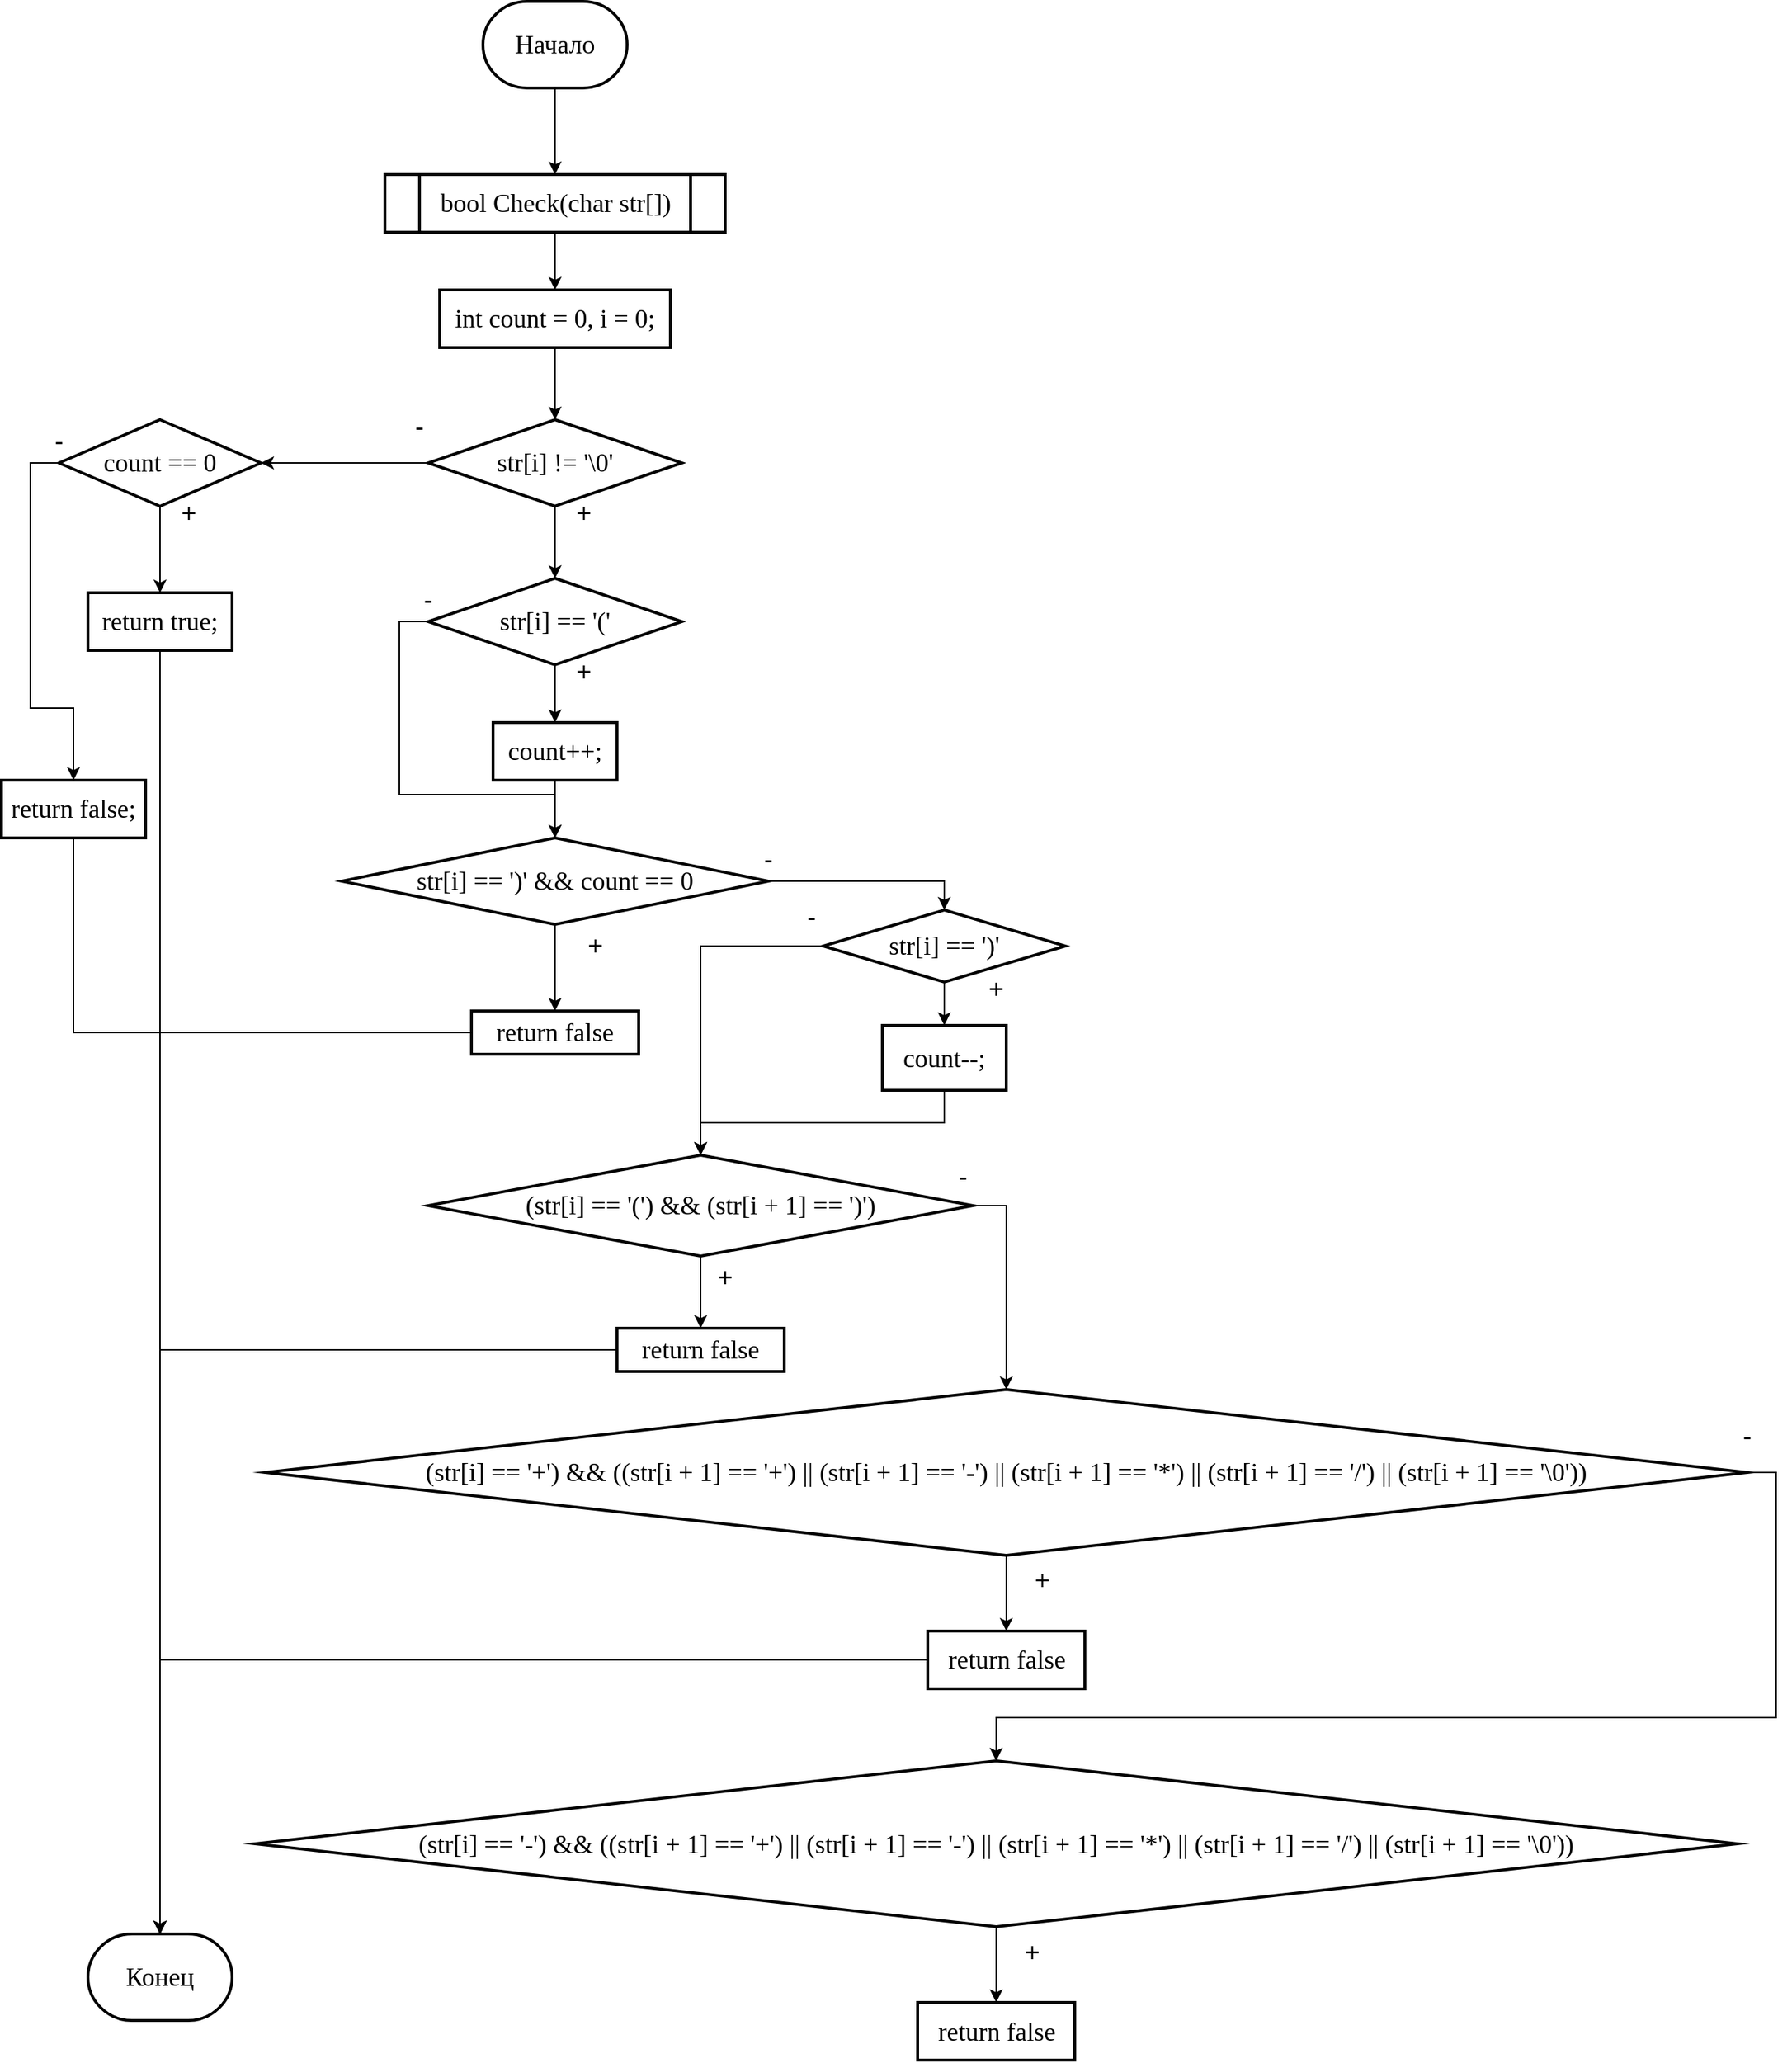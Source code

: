 <mxfile version="24.4.9" type="device">
  <diagram id="9NvsZzeGLIv1YQIoC0Jp" name="Страница — 1">
    <mxGraphModel dx="1050" dy="522" grid="1" gridSize="10" guides="1" tooltips="1" connect="1" arrows="1" fold="1" page="1" pageScale="1" pageWidth="827" pageHeight="1169" math="0" shadow="0">
      <root>
        <mxCell id="0" />
        <mxCell id="1" parent="0" />
        <mxCell id="hxs1HQyiov53BDlG8X9d-4" value="" style="edgeStyle=orthogonalEdgeStyle;rounded=0;orthogonalLoop=1;jettySize=auto;html=1;" edge="1" parent="1" source="hxs1HQyiov53BDlG8X9d-1" target="hxs1HQyiov53BDlG8X9d-3">
          <mxGeometry relative="1" as="geometry" />
        </mxCell>
        <mxCell id="hxs1HQyiov53BDlG8X9d-1" value="Начало" style="strokeWidth=2;html=1;shape=mxgraph.flowchart.terminator;whiteSpace=wrap;fontSize=18;fontFamily=Times New Roman;" vertex="1" parent="1">
          <mxGeometry x="364" y="10" width="100" height="60" as="geometry" />
        </mxCell>
        <mxCell id="hxs1HQyiov53BDlG8X9d-2" value="Конец" style="strokeWidth=2;html=1;shape=mxgraph.flowchart.terminator;whiteSpace=wrap;fontSize=18;fontFamily=Times New Roman;" vertex="1" parent="1">
          <mxGeometry x="90" y="1350" width="100" height="60" as="geometry" />
        </mxCell>
        <mxCell id="hxs1HQyiov53BDlG8X9d-6" value="" style="edgeStyle=orthogonalEdgeStyle;rounded=0;orthogonalLoop=1;jettySize=auto;html=1;" edge="1" parent="1" source="hxs1HQyiov53BDlG8X9d-3" target="hxs1HQyiov53BDlG8X9d-5">
          <mxGeometry relative="1" as="geometry" />
        </mxCell>
        <mxCell id="hxs1HQyiov53BDlG8X9d-3" value="bool Check(char str[])" style="shape=process;whiteSpace=wrap;html=1;backgroundOutline=1;fontSize=18;fontFamily=Times New Roman;strokeWidth=2;" vertex="1" parent="1">
          <mxGeometry x="296" y="130" width="236" height="40" as="geometry" />
        </mxCell>
        <mxCell id="hxs1HQyiov53BDlG8X9d-8" value="" style="edgeStyle=orthogonalEdgeStyle;rounded=0;orthogonalLoop=1;jettySize=auto;html=1;" edge="1" parent="1" source="hxs1HQyiov53BDlG8X9d-5" target="hxs1HQyiov53BDlG8X9d-7">
          <mxGeometry relative="1" as="geometry" />
        </mxCell>
        <mxCell id="hxs1HQyiov53BDlG8X9d-5" value="int count = 0, i = 0;" style="whiteSpace=wrap;html=1;fontSize=18;fontFamily=Times New Roman;strokeWidth=2;" vertex="1" parent="1">
          <mxGeometry x="334" y="210" width="160" height="40" as="geometry" />
        </mxCell>
        <mxCell id="hxs1HQyiov53BDlG8X9d-12" value="" style="edgeStyle=orthogonalEdgeStyle;rounded=0;orthogonalLoop=1;jettySize=auto;html=1;" edge="1" parent="1" source="hxs1HQyiov53BDlG8X9d-7" target="hxs1HQyiov53BDlG8X9d-11">
          <mxGeometry relative="1" as="geometry" />
        </mxCell>
        <mxCell id="hxs1HQyiov53BDlG8X9d-22" value="" style="edgeStyle=orthogonalEdgeStyle;rounded=0;orthogonalLoop=1;jettySize=auto;html=1;" edge="1" parent="1" source="hxs1HQyiov53BDlG8X9d-7" target="hxs1HQyiov53BDlG8X9d-21">
          <mxGeometry relative="1" as="geometry" />
        </mxCell>
        <mxCell id="hxs1HQyiov53BDlG8X9d-7" value="str[i] != &#39;\0&#39;" style="rhombus;whiteSpace=wrap;html=1;fontSize=18;fontFamily=Times New Roman;strokeWidth=2;" vertex="1" parent="1">
          <mxGeometry x="326" y="300" width="176" height="60" as="geometry" />
        </mxCell>
        <mxCell id="hxs1HQyiov53BDlG8X9d-9" value="-" style="text;html=1;align=center;verticalAlign=middle;whiteSpace=wrap;rounded=0;fontSize=18;" vertex="1" parent="1">
          <mxGeometry x="40" y="300" width="60" height="30" as="geometry" />
        </mxCell>
        <mxCell id="hxs1HQyiov53BDlG8X9d-10" value="-" style="text;html=1;align=center;verticalAlign=middle;whiteSpace=wrap;rounded=0;fontSize=18;" vertex="1" parent="1">
          <mxGeometry x="290" y="290" width="60" height="30" as="geometry" />
        </mxCell>
        <mxCell id="hxs1HQyiov53BDlG8X9d-15" value="" style="edgeStyle=orthogonalEdgeStyle;rounded=0;orthogonalLoop=1;jettySize=auto;html=1;" edge="1" parent="1" source="hxs1HQyiov53BDlG8X9d-11" target="hxs1HQyiov53BDlG8X9d-14">
          <mxGeometry relative="1" as="geometry" />
        </mxCell>
        <mxCell id="hxs1HQyiov53BDlG8X9d-31" style="edgeStyle=orthogonalEdgeStyle;rounded=0;orthogonalLoop=1;jettySize=auto;html=1;entryX=0.5;entryY=0;entryDx=0;entryDy=0;exitX=0;exitY=0.5;exitDx=0;exitDy=0;" edge="1" parent="1" source="hxs1HQyiov53BDlG8X9d-11" target="hxs1HQyiov53BDlG8X9d-16">
          <mxGeometry relative="1" as="geometry">
            <Array as="points">
              <mxPoint x="306" y="440" />
              <mxPoint x="306" y="560" />
              <mxPoint x="414" y="560" />
            </Array>
          </mxGeometry>
        </mxCell>
        <mxCell id="hxs1HQyiov53BDlG8X9d-11" value="str[i] == &#39;(&#39;" style="rhombus;whiteSpace=wrap;html=1;fontSize=18;fontFamily=Times New Roman;strokeWidth=2;" vertex="1" parent="1">
          <mxGeometry x="326" y="410" width="176" height="60" as="geometry" />
        </mxCell>
        <mxCell id="hxs1HQyiov53BDlG8X9d-13" value="+" style="text;html=1;align=center;verticalAlign=middle;whiteSpace=wrap;rounded=0;fontSize=18;" vertex="1" parent="1">
          <mxGeometry x="404" y="350" width="60" height="30" as="geometry" />
        </mxCell>
        <mxCell id="hxs1HQyiov53BDlG8X9d-17" value="" style="edgeStyle=orthogonalEdgeStyle;rounded=0;orthogonalLoop=1;jettySize=auto;html=1;" edge="1" parent="1" source="hxs1HQyiov53BDlG8X9d-14" target="hxs1HQyiov53BDlG8X9d-16">
          <mxGeometry relative="1" as="geometry" />
        </mxCell>
        <mxCell id="hxs1HQyiov53BDlG8X9d-14" value="count++;" style="whiteSpace=wrap;html=1;fontSize=18;fontFamily=Times New Roman;strokeWidth=2;" vertex="1" parent="1">
          <mxGeometry x="371" y="510" width="86" height="40" as="geometry" />
        </mxCell>
        <mxCell id="hxs1HQyiov53BDlG8X9d-20" value="" style="edgeStyle=orthogonalEdgeStyle;rounded=0;orthogonalLoop=1;jettySize=auto;html=1;" edge="1" parent="1" source="hxs1HQyiov53BDlG8X9d-16" target="hxs1HQyiov53BDlG8X9d-19">
          <mxGeometry relative="1" as="geometry" />
        </mxCell>
        <mxCell id="hxs1HQyiov53BDlG8X9d-35" value="" style="edgeStyle=orthogonalEdgeStyle;rounded=0;orthogonalLoop=1;jettySize=auto;html=1;entryX=0.5;entryY=0;entryDx=0;entryDy=0;" edge="1" parent="1" source="hxs1HQyiov53BDlG8X9d-16" target="hxs1HQyiov53BDlG8X9d-34">
          <mxGeometry relative="1" as="geometry" />
        </mxCell>
        <mxCell id="hxs1HQyiov53BDlG8X9d-16" value="str[i] == &#39;)&#39; &amp;amp;&amp;amp; count == 0" style="rhombus;whiteSpace=wrap;html=1;fontSize=18;fontFamily=Times New Roman;strokeWidth=2;" vertex="1" parent="1">
          <mxGeometry x="266" y="590" width="296" height="60" as="geometry" />
        </mxCell>
        <mxCell id="hxs1HQyiov53BDlG8X9d-18" value="+" style="text;html=1;align=center;verticalAlign=middle;whiteSpace=wrap;rounded=0;fontSize=18;" vertex="1" parent="1">
          <mxGeometry x="412" y="650" width="60" height="30" as="geometry" />
        </mxCell>
        <mxCell id="hxs1HQyiov53BDlG8X9d-19" value="return false" style="whiteSpace=wrap;html=1;fontSize=18;fontFamily=Times New Roman;strokeWidth=2;" vertex="1" parent="1">
          <mxGeometry x="356" y="710" width="116" height="30" as="geometry" />
        </mxCell>
        <mxCell id="hxs1HQyiov53BDlG8X9d-24" value="" style="edgeStyle=orthogonalEdgeStyle;rounded=0;orthogonalLoop=1;jettySize=auto;html=1;" edge="1" parent="1" source="hxs1HQyiov53BDlG8X9d-21" target="hxs1HQyiov53BDlG8X9d-23">
          <mxGeometry relative="1" as="geometry" />
        </mxCell>
        <mxCell id="hxs1HQyiov53BDlG8X9d-26" value="" style="edgeStyle=orthogonalEdgeStyle;rounded=0;orthogonalLoop=1;jettySize=auto;html=1;exitX=0;exitY=0.5;exitDx=0;exitDy=0;" edge="1" parent="1" source="hxs1HQyiov53BDlG8X9d-21" target="hxs1HQyiov53BDlG8X9d-25">
          <mxGeometry relative="1" as="geometry">
            <Array as="points">
              <mxPoint x="50" y="330" />
              <mxPoint x="50" y="500" />
              <mxPoint x="80" y="500" />
            </Array>
          </mxGeometry>
        </mxCell>
        <mxCell id="hxs1HQyiov53BDlG8X9d-21" value="count == 0" style="rhombus;whiteSpace=wrap;html=1;fontSize=18;fontFamily=Times New Roman;strokeWidth=2;" vertex="1" parent="1">
          <mxGeometry x="70" y="300" width="140" height="60" as="geometry" />
        </mxCell>
        <mxCell id="hxs1HQyiov53BDlG8X9d-23" value="return true;" style="whiteSpace=wrap;html=1;fontSize=18;fontFamily=Times New Roman;strokeWidth=2;" vertex="1" parent="1">
          <mxGeometry x="90" y="420" width="100" height="40" as="geometry" />
        </mxCell>
        <mxCell id="hxs1HQyiov53BDlG8X9d-25" value="return false;" style="whiteSpace=wrap;html=1;fontSize=18;fontFamily=Times New Roman;strokeWidth=2;" vertex="1" parent="1">
          <mxGeometry x="30" y="550" width="100" height="40" as="geometry" />
        </mxCell>
        <mxCell id="hxs1HQyiov53BDlG8X9d-27" value="+" style="text;html=1;align=center;verticalAlign=middle;whiteSpace=wrap;rounded=0;fontSize=18;" vertex="1" parent="1">
          <mxGeometry x="130" y="350" width="60" height="30" as="geometry" />
        </mxCell>
        <mxCell id="hxs1HQyiov53BDlG8X9d-28" style="edgeStyle=orthogonalEdgeStyle;rounded=0;orthogonalLoop=1;jettySize=auto;html=1;entryX=0.5;entryY=0;entryDx=0;entryDy=0;entryPerimeter=0;" edge="1" parent="1" source="hxs1HQyiov53BDlG8X9d-23" target="hxs1HQyiov53BDlG8X9d-2">
          <mxGeometry relative="1" as="geometry" />
        </mxCell>
        <mxCell id="hxs1HQyiov53BDlG8X9d-29" style="edgeStyle=orthogonalEdgeStyle;rounded=0;orthogonalLoop=1;jettySize=auto;html=1;entryX=0.5;entryY=0;entryDx=0;entryDy=0;entryPerimeter=0;exitX=0.5;exitY=1;exitDx=0;exitDy=0;" edge="1" parent="1" source="hxs1HQyiov53BDlG8X9d-25" target="hxs1HQyiov53BDlG8X9d-2">
          <mxGeometry relative="1" as="geometry">
            <mxPoint x="80" y="585" as="sourcePoint" />
            <mxPoint x="140" y="755" as="targetPoint" />
            <Array as="points">
              <mxPoint x="80" y="725" />
              <mxPoint x="140" y="725" />
            </Array>
          </mxGeometry>
        </mxCell>
        <mxCell id="hxs1HQyiov53BDlG8X9d-30" value="+" style="text;html=1;align=center;verticalAlign=middle;whiteSpace=wrap;rounded=0;fontSize=18;" vertex="1" parent="1">
          <mxGeometry x="404" y="460" width="60" height="30" as="geometry" />
        </mxCell>
        <mxCell id="hxs1HQyiov53BDlG8X9d-32" value="-" style="text;html=1;align=center;verticalAlign=middle;whiteSpace=wrap;rounded=0;fontSize=18;" vertex="1" parent="1">
          <mxGeometry x="296" y="410" width="60" height="30" as="geometry" />
        </mxCell>
        <mxCell id="hxs1HQyiov53BDlG8X9d-33" style="edgeStyle=orthogonalEdgeStyle;rounded=0;orthogonalLoop=1;jettySize=auto;html=1;entryX=0.5;entryY=0;entryDx=0;entryDy=0;entryPerimeter=0;" edge="1" parent="1" source="hxs1HQyiov53BDlG8X9d-19" target="hxs1HQyiov53BDlG8X9d-2">
          <mxGeometry relative="1" as="geometry" />
        </mxCell>
        <mxCell id="hxs1HQyiov53BDlG8X9d-39" value="" style="edgeStyle=orthogonalEdgeStyle;rounded=0;orthogonalLoop=1;jettySize=auto;html=1;" edge="1" parent="1" source="hxs1HQyiov53BDlG8X9d-34" target="hxs1HQyiov53BDlG8X9d-38">
          <mxGeometry relative="1" as="geometry" />
        </mxCell>
        <mxCell id="hxs1HQyiov53BDlG8X9d-43" style="edgeStyle=orthogonalEdgeStyle;rounded=0;orthogonalLoop=1;jettySize=auto;html=1;exitX=0;exitY=0.5;exitDx=0;exitDy=0;entryX=0.5;entryY=0;entryDx=0;entryDy=0;" edge="1" parent="1" source="hxs1HQyiov53BDlG8X9d-34" target="hxs1HQyiov53BDlG8X9d-42">
          <mxGeometry relative="1" as="geometry" />
        </mxCell>
        <mxCell id="hxs1HQyiov53BDlG8X9d-34" value="str[i] == &#39;)&#39;" style="rhombus;whiteSpace=wrap;html=1;fontSize=18;fontFamily=Times New Roman;strokeWidth=2;" vertex="1" parent="1">
          <mxGeometry x="600" y="640" width="168" height="50" as="geometry" />
        </mxCell>
        <mxCell id="hxs1HQyiov53BDlG8X9d-36" value="-" style="text;html=1;align=center;verticalAlign=middle;whiteSpace=wrap;rounded=0;fontSize=18;" vertex="1" parent="1">
          <mxGeometry x="532" y="590" width="60" height="30" as="geometry" />
        </mxCell>
        <mxCell id="hxs1HQyiov53BDlG8X9d-37" value="+" style="text;html=1;align=center;verticalAlign=middle;whiteSpace=wrap;rounded=0;fontSize=18;" vertex="1" parent="1">
          <mxGeometry x="690" y="680" width="60" height="30" as="geometry" />
        </mxCell>
        <mxCell id="hxs1HQyiov53BDlG8X9d-52" style="edgeStyle=orthogonalEdgeStyle;rounded=0;orthogonalLoop=1;jettySize=auto;html=1;entryX=0.5;entryY=0;entryDx=0;entryDy=0;" edge="1" parent="1" source="hxs1HQyiov53BDlG8X9d-38" target="hxs1HQyiov53BDlG8X9d-42">
          <mxGeometry relative="1" as="geometry" />
        </mxCell>
        <mxCell id="hxs1HQyiov53BDlG8X9d-38" value="count--;" style="whiteSpace=wrap;html=1;fontSize=18;fontFamily=Times New Roman;strokeWidth=2;" vertex="1" parent="1">
          <mxGeometry x="641" y="720" width="86" height="45" as="geometry" />
        </mxCell>
        <mxCell id="hxs1HQyiov53BDlG8X9d-46" value="" style="edgeStyle=orthogonalEdgeStyle;rounded=0;orthogonalLoop=1;jettySize=auto;html=1;" edge="1" parent="1" source="hxs1HQyiov53BDlG8X9d-42" target="hxs1HQyiov53BDlG8X9d-45">
          <mxGeometry relative="1" as="geometry" />
        </mxCell>
        <mxCell id="hxs1HQyiov53BDlG8X9d-56" style="edgeStyle=orthogonalEdgeStyle;rounded=0;orthogonalLoop=1;jettySize=auto;html=1;entryX=0.5;entryY=0;entryDx=0;entryDy=0;exitX=1;exitY=0.5;exitDx=0;exitDy=0;" edge="1" parent="1" source="hxs1HQyiov53BDlG8X9d-42" target="hxs1HQyiov53BDlG8X9d-49">
          <mxGeometry relative="1" as="geometry" />
        </mxCell>
        <mxCell id="hxs1HQyiov53BDlG8X9d-42" value="(str[i] == &#39;(&#39;) &amp;amp;&amp;amp; (str[i + 1] == &#39;)&#39;)" style="rhombus;whiteSpace=wrap;html=1;fontSize=18;fontFamily=Times New Roman;strokeWidth=2;" vertex="1" parent="1">
          <mxGeometry x="326" y="810" width="378" height="70" as="geometry" />
        </mxCell>
        <mxCell id="hxs1HQyiov53BDlG8X9d-44" value="-" style="text;html=1;align=center;verticalAlign=middle;whiteSpace=wrap;rounded=0;fontSize=18;" vertex="1" parent="1">
          <mxGeometry x="562" y="630" width="60" height="30" as="geometry" />
        </mxCell>
        <mxCell id="hxs1HQyiov53BDlG8X9d-45" value="return false" style="whiteSpace=wrap;html=1;fontSize=18;fontFamily=Times New Roman;strokeWidth=2;" vertex="1" parent="1">
          <mxGeometry x="457" y="930" width="116" height="30" as="geometry" />
        </mxCell>
        <mxCell id="hxs1HQyiov53BDlG8X9d-47" style="edgeStyle=orthogonalEdgeStyle;rounded=0;orthogonalLoop=1;jettySize=auto;html=1;entryX=0.5;entryY=0;entryDx=0;entryDy=0;entryPerimeter=0;" edge="1" parent="1" source="hxs1HQyiov53BDlG8X9d-45" target="hxs1HQyiov53BDlG8X9d-2">
          <mxGeometry relative="1" as="geometry" />
        </mxCell>
        <mxCell id="hxs1HQyiov53BDlG8X9d-48" value="+" style="text;html=1;align=center;verticalAlign=middle;whiteSpace=wrap;rounded=0;fontSize=18;" vertex="1" parent="1">
          <mxGeometry x="502" y="880" width="60" height="30" as="geometry" />
        </mxCell>
        <mxCell id="hxs1HQyiov53BDlG8X9d-54" value="" style="edgeStyle=orthogonalEdgeStyle;rounded=0;orthogonalLoop=1;jettySize=auto;html=1;" edge="1" parent="1" source="hxs1HQyiov53BDlG8X9d-49" target="hxs1HQyiov53BDlG8X9d-53">
          <mxGeometry relative="1" as="geometry" />
        </mxCell>
        <mxCell id="hxs1HQyiov53BDlG8X9d-62" style="edgeStyle=orthogonalEdgeStyle;rounded=0;orthogonalLoop=1;jettySize=auto;html=1;entryX=0.5;entryY=0;entryDx=0;entryDy=0;exitX=1;exitY=0.5;exitDx=0;exitDy=0;" edge="1" parent="1" source="hxs1HQyiov53BDlG8X9d-49" target="hxs1HQyiov53BDlG8X9d-58">
          <mxGeometry relative="1" as="geometry">
            <Array as="points">
              <mxPoint x="1261" y="1030" />
              <mxPoint x="1261" y="1200" />
              <mxPoint x="720" y="1200" />
            </Array>
          </mxGeometry>
        </mxCell>
        <mxCell id="hxs1HQyiov53BDlG8X9d-49" value="(str[i] == &#39;+&#39;) &amp;amp;&amp;amp; ((str[i + 1] == &#39;+&#39;) || (str[i + 1] == &#39;-&#39;) || (str[i + 1] == &#39;*&#39;) || (str[i + 1] == &#39;/&#39;) || (str[i + 1] == &#39;\\0&#39;))" style="rhombus;whiteSpace=wrap;html=1;fontSize=18;fontFamily=Times New Roman;strokeWidth=2;" vertex="1" parent="1">
          <mxGeometry x="213" y="972.5" width="1028" height="115" as="geometry" />
        </mxCell>
        <mxCell id="hxs1HQyiov53BDlG8X9d-51" value="-" style="text;html=1;align=center;verticalAlign=middle;whiteSpace=wrap;rounded=0;fontSize=18;" vertex="1" parent="1">
          <mxGeometry x="667" y="810" width="60" height="30" as="geometry" />
        </mxCell>
        <mxCell id="hxs1HQyiov53BDlG8X9d-53" value="return false" style="whiteSpace=wrap;html=1;fontSize=18;fontFamily=Times New Roman;strokeWidth=2;" vertex="1" parent="1">
          <mxGeometry x="672.5" y="1140" width="109" height="40" as="geometry" />
        </mxCell>
        <mxCell id="hxs1HQyiov53BDlG8X9d-55" value="+" style="text;html=1;align=center;verticalAlign=middle;whiteSpace=wrap;rounded=0;fontSize=18;" vertex="1" parent="1">
          <mxGeometry x="721.5" y="1090" width="60" height="30" as="geometry" />
        </mxCell>
        <mxCell id="hxs1HQyiov53BDlG8X9d-57" value="" style="edgeStyle=orthogonalEdgeStyle;rounded=0;orthogonalLoop=1;jettySize=auto;html=1;" edge="1" parent="1" source="hxs1HQyiov53BDlG8X9d-58" target="hxs1HQyiov53BDlG8X9d-59">
          <mxGeometry relative="1" as="geometry" />
        </mxCell>
        <mxCell id="hxs1HQyiov53BDlG8X9d-58" value="(str[i] == &#39;-&#39;) &amp;amp;&amp;amp; ((str[i + 1] == &#39;+&#39;) || (str[i + 1] == &#39;-&#39;) || (str[i + 1] == &#39;*&#39;) || (str[i + 1] == &#39;/&#39;) || (str[i + 1] == &#39;\\0&#39;))" style="rhombus;whiteSpace=wrap;html=1;fontSize=18;fontFamily=Times New Roman;strokeWidth=2;" vertex="1" parent="1">
          <mxGeometry x="206" y="1230" width="1028" height="115" as="geometry" />
        </mxCell>
        <mxCell id="hxs1HQyiov53BDlG8X9d-59" value="return false" style="whiteSpace=wrap;html=1;fontSize=18;fontFamily=Times New Roman;strokeWidth=2;" vertex="1" parent="1">
          <mxGeometry x="665.5" y="1397.5" width="109" height="40" as="geometry" />
        </mxCell>
        <mxCell id="hxs1HQyiov53BDlG8X9d-60" value="+" style="text;html=1;align=center;verticalAlign=middle;whiteSpace=wrap;rounded=0;fontSize=18;" vertex="1" parent="1">
          <mxGeometry x="714.5" y="1347.5" width="60" height="30" as="geometry" />
        </mxCell>
        <mxCell id="hxs1HQyiov53BDlG8X9d-61" style="edgeStyle=orthogonalEdgeStyle;rounded=0;orthogonalLoop=1;jettySize=auto;html=1;entryX=0.5;entryY=0;entryDx=0;entryDy=0;entryPerimeter=0;" edge="1" parent="1" source="hxs1HQyiov53BDlG8X9d-53" target="hxs1HQyiov53BDlG8X9d-2">
          <mxGeometry relative="1" as="geometry" />
        </mxCell>
        <mxCell id="hxs1HQyiov53BDlG8X9d-63" value="-" style="text;html=1;align=center;verticalAlign=middle;whiteSpace=wrap;rounded=0;fontSize=18;" vertex="1" parent="1">
          <mxGeometry x="1211" y="990" width="60" height="30" as="geometry" />
        </mxCell>
      </root>
    </mxGraphModel>
  </diagram>
</mxfile>

